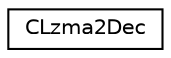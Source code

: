 digraph "Graphical Class Hierarchy"
{
 // LATEX_PDF_SIZE
  edge [fontname="Helvetica",fontsize="10",labelfontname="Helvetica",labelfontsize="10"];
  node [fontname="Helvetica",fontsize="10",shape=record];
  rankdir="LR";
  Node0 [label="CLzma2Dec",height=0.2,width=0.4,color="black", fillcolor="white", style="filled",URL="$struct_c_lzma2_dec.html",tooltip=" "];
}
